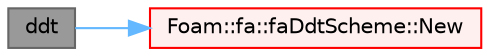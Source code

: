 digraph "ddt"
{
 // LATEX_PDF_SIZE
  bgcolor="transparent";
  edge [fontname=Helvetica,fontsize=10,labelfontname=Helvetica,labelfontsize=10];
  node [fontname=Helvetica,fontsize=10,shape=box,height=0.2,width=0.4];
  rankdir="LR";
  Node1 [id="Node000001",label="ddt",height=0.2,width=0.4,color="gray40", fillcolor="grey60", style="filled", fontcolor="black",tooltip=" "];
  Node1 -> Node2 [id="edge1_Node000001_Node000002",color="steelblue1",style="solid",tooltip=" "];
  Node2 [id="Node000002",label="Foam::fa::faDdtScheme::New",height=0.2,width=0.4,color="red", fillcolor="#FFF0F0", style="filled",URL="$classFoam_1_1fa_1_1faDdtScheme.html#ac28e4b5d384b8c99d709e2ac68fa585d",tooltip=" "];
}
